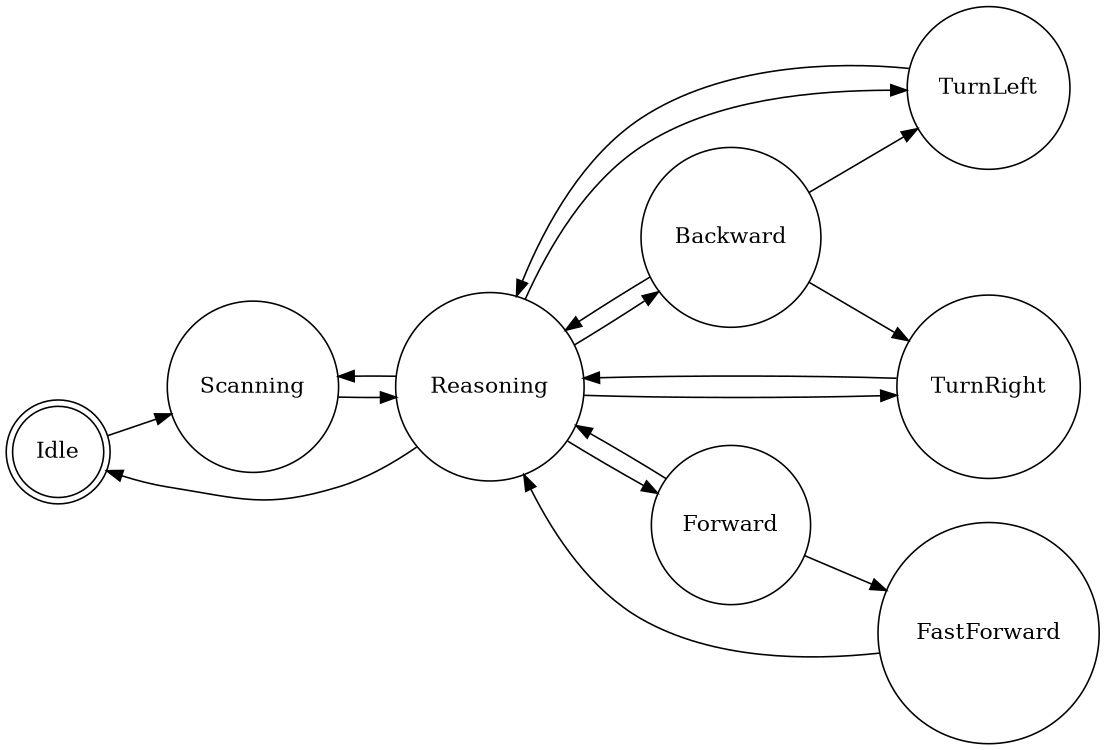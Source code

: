 # Run in zsh:
# dot -Tpng fsm_reasoning.dot >! fsm_reasoning.png

digraph finite_state_machine {
	rankdir=LR;
	size="8,5"
	node [shape = doublecircle]; Idle;
	node [shape = circle];
	Idle -> Scanning [ label = "" ];
	Scanning -> Reasoning [ label = "" ];
	Reasoning -> TurnLeft [ label = "" ];
	Reasoning -> TurnRight [ label = "" ];
	Reasoning -> Forward [ label = "" ];
	Reasoning -> Backward [ label = "" ];
	Backward -> TurnRight [ label = "" ];
	Backward -> TurnLeft [ label = "" ];
	Forward -> FastForward [ label = "" ];
	Forward -> Reasoning [ label = "" ];
	FastForward -> Reasoning [ label = "" ];
	Backward -> Reasoning [ label = "" ];
	TurnLeft -> Reasoning [ label = "" ];
	TurnRight -> Reasoning [ label = "" ];
	Reasoning -> Scanning [ label = "" ];
	Reasoning -> Idle [ label = "" ];
}